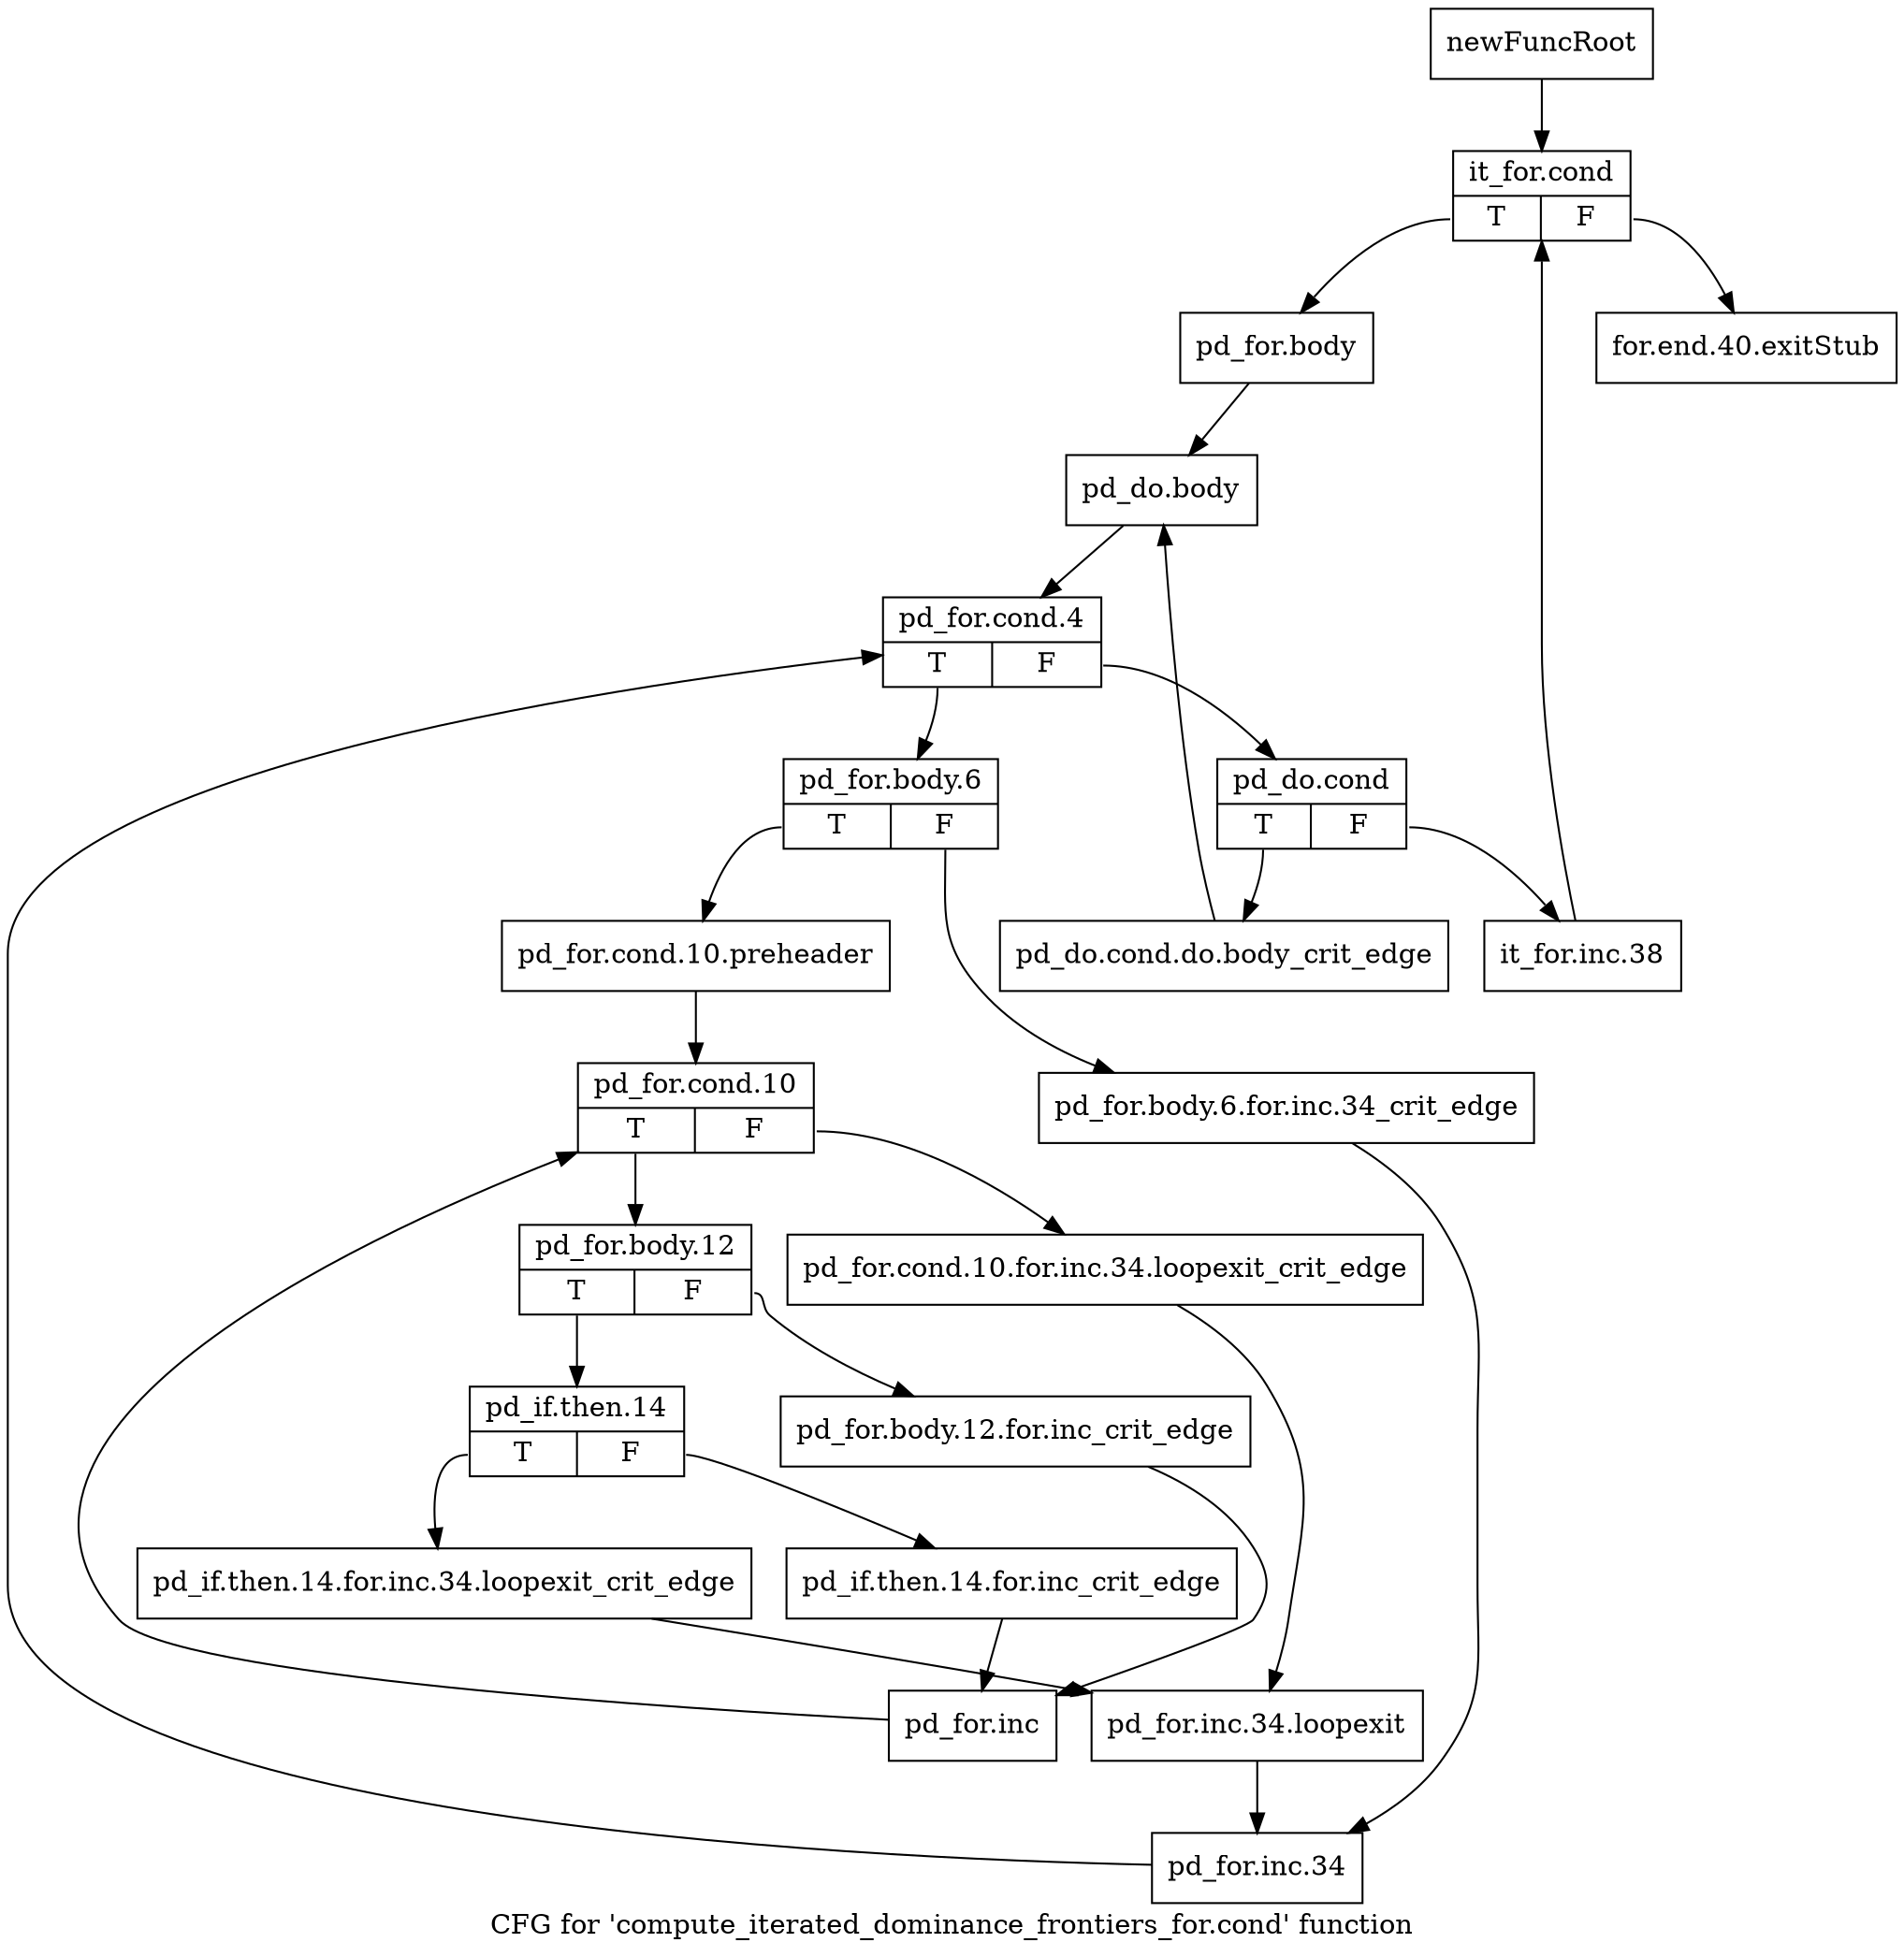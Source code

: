 digraph "CFG for 'compute_iterated_dominance_frontiers_for.cond' function" {
	label="CFG for 'compute_iterated_dominance_frontiers_for.cond' function";

	Node0xc2cab00 [shape=record,label="{newFuncRoot}"];
	Node0xc2cab00 -> Node0xc2ce840;
	Node0xc2ce7f0 [shape=record,label="{for.end.40.exitStub}"];
	Node0xc2ce840 [shape=record,label="{it_for.cond|{<s0>T|<s1>F}}"];
	Node0xc2ce840:s0 -> Node0xc2ce890;
	Node0xc2ce840:s1 -> Node0xc2ce7f0;
	Node0xc2ce890 [shape=record,label="{pd_for.body}"];
	Node0xc2ce890 -> Node0xc2ce8e0;
	Node0xc2ce8e0 [shape=record,label="{pd_do.body}"];
	Node0xc2ce8e0 -> Node0xc2ce930;
	Node0xc2ce930 [shape=record,label="{pd_for.cond.4|{<s0>T|<s1>F}}"];
	Node0xc2ce930:s0 -> Node0xc2cea70;
	Node0xc2ce930:s1 -> Node0xc2ce980;
	Node0xc2ce980 [shape=record,label="{pd_do.cond|{<s0>T|<s1>F}}"];
	Node0xc2ce980:s0 -> Node0xc2cea20;
	Node0xc2ce980:s1 -> Node0xc2ce9d0;
	Node0xc2ce9d0 [shape=record,label="{it_for.inc.38}"];
	Node0xc2ce9d0 -> Node0xc2ce840;
	Node0xc2cea20 [shape=record,label="{pd_do.cond.do.body_crit_edge}"];
	Node0xc2cea20 -> Node0xc2ce8e0;
	Node0xc2cea70 [shape=record,label="{pd_for.body.6|{<s0>T|<s1>F}}"];
	Node0xc2cea70:s0 -> Node0xc2ceb10;
	Node0xc2cea70:s1 -> Node0xc2ceac0;
	Node0xc2ceac0 [shape=record,label="{pd_for.body.6.for.inc.34_crit_edge}"];
	Node0xc2ceac0 -> Node0xc2cee30;
	Node0xc2ceb10 [shape=record,label="{pd_for.cond.10.preheader}"];
	Node0xc2ceb10 -> Node0xc2ceb60;
	Node0xc2ceb60 [shape=record,label="{pd_for.cond.10|{<s0>T|<s1>F}}"];
	Node0xc2ceb60:s0 -> Node0xc2cec00;
	Node0xc2ceb60:s1 -> Node0xc2cebb0;
	Node0xc2cebb0 [shape=record,label="{pd_for.cond.10.for.inc.34.loopexit_crit_edge}"];
	Node0xc2cebb0 -> Node0xc2cede0;
	Node0xc2cec00 [shape=record,label="{pd_for.body.12|{<s0>T|<s1>F}}"];
	Node0xc2cec00:s0 -> Node0xc2ceca0;
	Node0xc2cec00:s1 -> Node0xc2cec50;
	Node0xc2cec50 [shape=record,label="{pd_for.body.12.for.inc_crit_edge}"];
	Node0xc2cec50 -> Node0xc2ced40;
	Node0xc2ceca0 [shape=record,label="{pd_if.then.14|{<s0>T|<s1>F}}"];
	Node0xc2ceca0:s0 -> Node0xc2ced90;
	Node0xc2ceca0:s1 -> Node0xc2cecf0;
	Node0xc2cecf0 [shape=record,label="{pd_if.then.14.for.inc_crit_edge}"];
	Node0xc2cecf0 -> Node0xc2ced40;
	Node0xc2ced40 [shape=record,label="{pd_for.inc}"];
	Node0xc2ced40 -> Node0xc2ceb60;
	Node0xc2ced90 [shape=record,label="{pd_if.then.14.for.inc.34.loopexit_crit_edge}"];
	Node0xc2ced90 -> Node0xc2cede0;
	Node0xc2cede0 [shape=record,label="{pd_for.inc.34.loopexit}"];
	Node0xc2cede0 -> Node0xc2cee30;
	Node0xc2cee30 [shape=record,label="{pd_for.inc.34}"];
	Node0xc2cee30 -> Node0xc2ce930;
}
